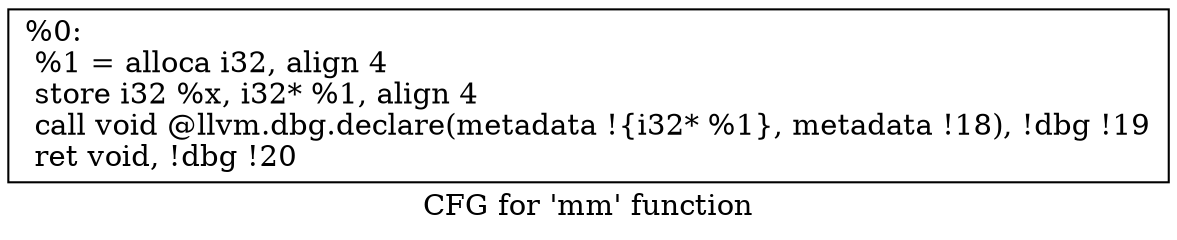 digraph "CFG for 'mm' function" {
	label="CFG for 'mm' function";

	Node0x33b0610 [shape=record,label="{%0:\l  %1 = alloca i32, align 4\l  store i32 %x, i32* %1, align 4\l  call void @llvm.dbg.declare(metadata !\{i32* %1\}, metadata !18), !dbg !19\l  ret void, !dbg !20\l}"];
}
